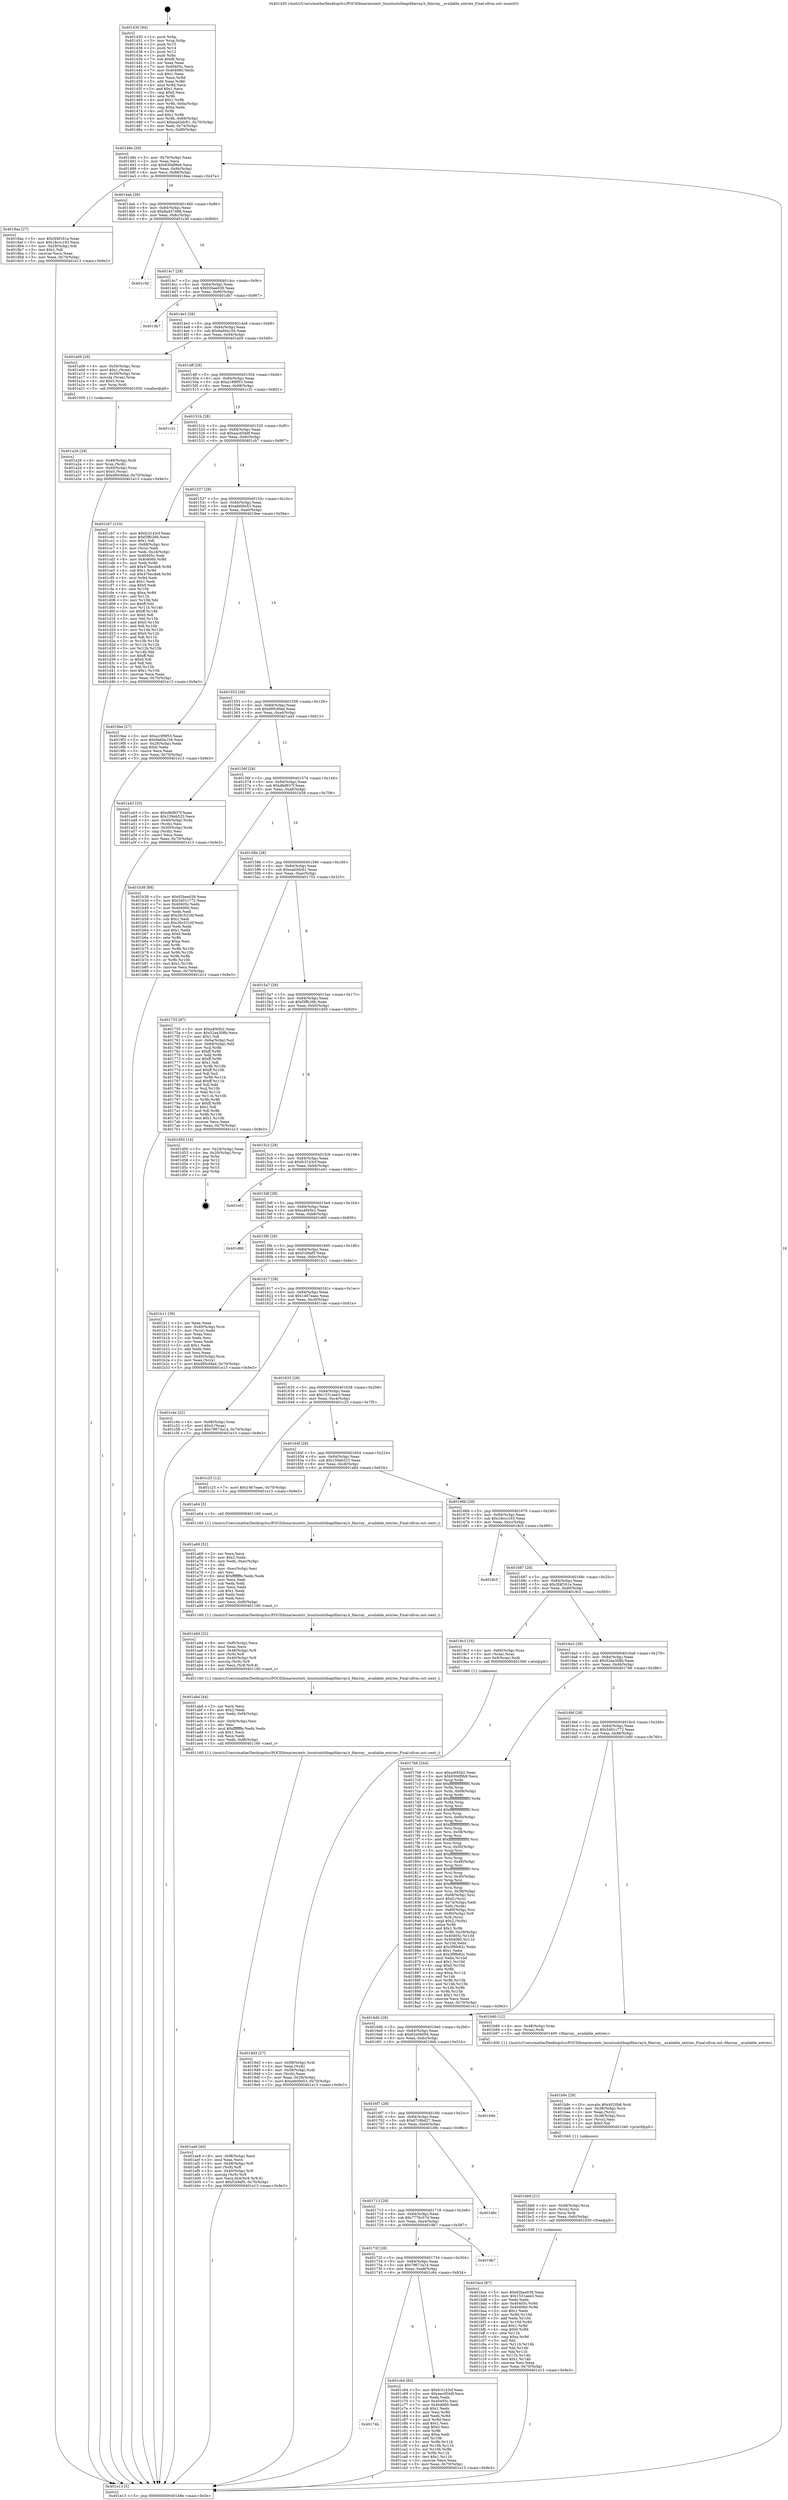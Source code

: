 digraph "0x401430" {
  label = "0x401430 (/mnt/c/Users/mathe/Desktop/tcc/POCII/binaries/extr_linuxtoolslibapifdarray.h_fdarray__available_entries_Final-ollvm.out::main(0))"
  labelloc = "t"
  node[shape=record]

  Entry [label="",width=0.3,height=0.3,shape=circle,fillcolor=black,style=filled]
  "0x40148e" [label="{
     0x40148e [29]\l
     | [instrs]\l
     &nbsp;&nbsp;0x40148e \<+3\>: mov -0x70(%rbp),%eax\l
     &nbsp;&nbsp;0x401491 \<+2\>: mov %eax,%ecx\l
     &nbsp;&nbsp;0x401493 \<+6\>: sub $0x830df9b9,%ecx\l
     &nbsp;&nbsp;0x401499 \<+6\>: mov %eax,-0x84(%rbp)\l
     &nbsp;&nbsp;0x40149f \<+6\>: mov %ecx,-0x88(%rbp)\l
     &nbsp;&nbsp;0x4014a5 \<+6\>: je 00000000004018aa \<main+0x47a\>\l
  }"]
  "0x4018aa" [label="{
     0x4018aa [27]\l
     | [instrs]\l
     &nbsp;&nbsp;0x4018aa \<+5\>: mov $0x3f4f161a,%eax\l
     &nbsp;&nbsp;0x4018af \<+5\>: mov $0x18ccc193,%ecx\l
     &nbsp;&nbsp;0x4018b4 \<+3\>: mov -0x29(%rbp),%dl\l
     &nbsp;&nbsp;0x4018b7 \<+3\>: test $0x1,%dl\l
     &nbsp;&nbsp;0x4018ba \<+3\>: cmovne %ecx,%eax\l
     &nbsp;&nbsp;0x4018bd \<+3\>: mov %eax,-0x70(%rbp)\l
     &nbsp;&nbsp;0x4018c0 \<+5\>: jmp 0000000000401e13 \<main+0x9e3\>\l
  }"]
  "0x4014ab" [label="{
     0x4014ab [28]\l
     | [instrs]\l
     &nbsp;&nbsp;0x4014ab \<+5\>: jmp 00000000004014b0 \<main+0x80\>\l
     &nbsp;&nbsp;0x4014b0 \<+6\>: mov -0x84(%rbp),%eax\l
     &nbsp;&nbsp;0x4014b6 \<+5\>: sub $0x8a457488,%eax\l
     &nbsp;&nbsp;0x4014bb \<+6\>: mov %eax,-0x8c(%rbp)\l
     &nbsp;&nbsp;0x4014c1 \<+6\>: je 0000000000401c3d \<main+0x80d\>\l
  }"]
  Exit [label="",width=0.3,height=0.3,shape=circle,fillcolor=black,style=filled,peripheries=2]
  "0x401c3d" [label="{
     0x401c3d\l
  }", style=dashed]
  "0x4014c7" [label="{
     0x4014c7 [28]\l
     | [instrs]\l
     &nbsp;&nbsp;0x4014c7 \<+5\>: jmp 00000000004014cc \<main+0x9c\>\l
     &nbsp;&nbsp;0x4014cc \<+6\>: mov -0x84(%rbp),%eax\l
     &nbsp;&nbsp;0x4014d2 \<+5\>: sub $0x92bee039,%eax\l
     &nbsp;&nbsp;0x4014d7 \<+6\>: mov %eax,-0x90(%rbp)\l
     &nbsp;&nbsp;0x4014dd \<+6\>: je 0000000000401db7 \<main+0x987\>\l
  }"]
  "0x40174b" [label="{
     0x40174b\l
  }", style=dashed]
  "0x401db7" [label="{
     0x401db7\l
  }", style=dashed]
  "0x4014e3" [label="{
     0x4014e3 [28]\l
     | [instrs]\l
     &nbsp;&nbsp;0x4014e3 \<+5\>: jmp 00000000004014e8 \<main+0xb8\>\l
     &nbsp;&nbsp;0x4014e8 \<+6\>: mov -0x84(%rbp),%eax\l
     &nbsp;&nbsp;0x4014ee \<+5\>: sub $0x9a60a104,%eax\l
     &nbsp;&nbsp;0x4014f3 \<+6\>: mov %eax,-0x94(%rbp)\l
     &nbsp;&nbsp;0x4014f9 \<+6\>: je 0000000000401a09 \<main+0x5d9\>\l
  }"]
  "0x401c64" [label="{
     0x401c64 [83]\l
     | [instrs]\l
     &nbsp;&nbsp;0x401c64 \<+5\>: mov $0xfc3143cf,%eax\l
     &nbsp;&nbsp;0x401c69 \<+5\>: mov $0xaacd54df,%ecx\l
     &nbsp;&nbsp;0x401c6e \<+2\>: xor %edx,%edx\l
     &nbsp;&nbsp;0x401c70 \<+7\>: mov 0x40405c,%esi\l
     &nbsp;&nbsp;0x401c77 \<+7\>: mov 0x404060,%edi\l
     &nbsp;&nbsp;0x401c7e \<+3\>: sub $0x1,%edx\l
     &nbsp;&nbsp;0x401c81 \<+3\>: mov %esi,%r8d\l
     &nbsp;&nbsp;0x401c84 \<+3\>: add %edx,%r8d\l
     &nbsp;&nbsp;0x401c87 \<+4\>: imul %r8d,%esi\l
     &nbsp;&nbsp;0x401c8b \<+3\>: and $0x1,%esi\l
     &nbsp;&nbsp;0x401c8e \<+3\>: cmp $0x0,%esi\l
     &nbsp;&nbsp;0x401c91 \<+4\>: sete %r9b\l
     &nbsp;&nbsp;0x401c95 \<+3\>: cmp $0xa,%edi\l
     &nbsp;&nbsp;0x401c98 \<+4\>: setl %r10b\l
     &nbsp;&nbsp;0x401c9c \<+3\>: mov %r9b,%r11b\l
     &nbsp;&nbsp;0x401c9f \<+3\>: and %r10b,%r11b\l
     &nbsp;&nbsp;0x401ca2 \<+3\>: xor %r10b,%r9b\l
     &nbsp;&nbsp;0x401ca5 \<+3\>: or %r9b,%r11b\l
     &nbsp;&nbsp;0x401ca8 \<+4\>: test $0x1,%r11b\l
     &nbsp;&nbsp;0x401cac \<+3\>: cmovne %ecx,%eax\l
     &nbsp;&nbsp;0x401caf \<+3\>: mov %eax,-0x70(%rbp)\l
     &nbsp;&nbsp;0x401cb2 \<+5\>: jmp 0000000000401e13 \<main+0x9e3\>\l
  }"]
  "0x401a09" [label="{
     0x401a09 [29]\l
     | [instrs]\l
     &nbsp;&nbsp;0x401a09 \<+4\>: mov -0x50(%rbp),%rax\l
     &nbsp;&nbsp;0x401a0d \<+6\>: movl $0x1,(%rax)\l
     &nbsp;&nbsp;0x401a13 \<+4\>: mov -0x50(%rbp),%rax\l
     &nbsp;&nbsp;0x401a17 \<+3\>: movslq (%rax),%rax\l
     &nbsp;&nbsp;0x401a1a \<+4\>: shl $0x3,%rax\l
     &nbsp;&nbsp;0x401a1e \<+3\>: mov %rax,%rdi\l
     &nbsp;&nbsp;0x401a21 \<+5\>: call 0000000000401050 \<malloc@plt\>\l
     | [calls]\l
     &nbsp;&nbsp;0x401050 \{1\} (unknown)\l
  }"]
  "0x4014ff" [label="{
     0x4014ff [28]\l
     | [instrs]\l
     &nbsp;&nbsp;0x4014ff \<+5\>: jmp 0000000000401504 \<main+0xd4\>\l
     &nbsp;&nbsp;0x401504 \<+6\>: mov -0x84(%rbp),%eax\l
     &nbsp;&nbsp;0x40150a \<+5\>: sub $0xa19f9f53,%eax\l
     &nbsp;&nbsp;0x40150f \<+6\>: mov %eax,-0x98(%rbp)\l
     &nbsp;&nbsp;0x401515 \<+6\>: je 0000000000401c31 \<main+0x801\>\l
  }"]
  "0x40172f" [label="{
     0x40172f [28]\l
     | [instrs]\l
     &nbsp;&nbsp;0x40172f \<+5\>: jmp 0000000000401734 \<main+0x304\>\l
     &nbsp;&nbsp;0x401734 \<+6\>: mov -0x84(%rbp),%eax\l
     &nbsp;&nbsp;0x40173a \<+5\>: sub $0x79673a14,%eax\l
     &nbsp;&nbsp;0x40173f \<+6\>: mov %eax,-0xe8(%rbp)\l
     &nbsp;&nbsp;0x401745 \<+6\>: je 0000000000401c64 \<main+0x834\>\l
  }"]
  "0x401c31" [label="{
     0x401c31\l
  }", style=dashed]
  "0x40151b" [label="{
     0x40151b [28]\l
     | [instrs]\l
     &nbsp;&nbsp;0x40151b \<+5\>: jmp 0000000000401520 \<main+0xf0\>\l
     &nbsp;&nbsp;0x401520 \<+6\>: mov -0x84(%rbp),%eax\l
     &nbsp;&nbsp;0x401526 \<+5\>: sub $0xaacd54df,%eax\l
     &nbsp;&nbsp;0x40152b \<+6\>: mov %eax,-0x9c(%rbp)\l
     &nbsp;&nbsp;0x401531 \<+6\>: je 0000000000401cb7 \<main+0x887\>\l
  }"]
  "0x4019b7" [label="{
     0x4019b7\l
  }", style=dashed]
  "0x401cb7" [label="{
     0x401cb7 [153]\l
     | [instrs]\l
     &nbsp;&nbsp;0x401cb7 \<+5\>: mov $0xfc3143cf,%eax\l
     &nbsp;&nbsp;0x401cbc \<+5\>: mov $0xf3ffc26b,%ecx\l
     &nbsp;&nbsp;0x401cc1 \<+2\>: mov $0x1,%dl\l
     &nbsp;&nbsp;0x401cc3 \<+4\>: mov -0x68(%rbp),%rsi\l
     &nbsp;&nbsp;0x401cc7 \<+2\>: mov (%rsi),%edi\l
     &nbsp;&nbsp;0x401cc9 \<+3\>: mov %edi,-0x24(%rbp)\l
     &nbsp;&nbsp;0x401ccc \<+7\>: mov 0x40405c,%edi\l
     &nbsp;&nbsp;0x401cd3 \<+8\>: mov 0x404060,%r8d\l
     &nbsp;&nbsp;0x401cdb \<+3\>: mov %edi,%r9d\l
     &nbsp;&nbsp;0x401cde \<+7\>: add $0x47becde8,%r9d\l
     &nbsp;&nbsp;0x401ce5 \<+4\>: sub $0x1,%r9d\l
     &nbsp;&nbsp;0x401ce9 \<+7\>: sub $0x47becde8,%r9d\l
     &nbsp;&nbsp;0x401cf0 \<+4\>: imul %r9d,%edi\l
     &nbsp;&nbsp;0x401cf4 \<+3\>: and $0x1,%edi\l
     &nbsp;&nbsp;0x401cf7 \<+3\>: cmp $0x0,%edi\l
     &nbsp;&nbsp;0x401cfa \<+4\>: sete %r10b\l
     &nbsp;&nbsp;0x401cfe \<+4\>: cmp $0xa,%r8d\l
     &nbsp;&nbsp;0x401d02 \<+4\>: setl %r11b\l
     &nbsp;&nbsp;0x401d06 \<+3\>: mov %r10b,%bl\l
     &nbsp;&nbsp;0x401d09 \<+3\>: xor $0xff,%bl\l
     &nbsp;&nbsp;0x401d0c \<+3\>: mov %r11b,%r14b\l
     &nbsp;&nbsp;0x401d0f \<+4\>: xor $0xff,%r14b\l
     &nbsp;&nbsp;0x401d13 \<+3\>: xor $0x0,%dl\l
     &nbsp;&nbsp;0x401d16 \<+3\>: mov %bl,%r15b\l
     &nbsp;&nbsp;0x401d19 \<+4\>: and $0x0,%r15b\l
     &nbsp;&nbsp;0x401d1d \<+3\>: and %dl,%r10b\l
     &nbsp;&nbsp;0x401d20 \<+3\>: mov %r14b,%r12b\l
     &nbsp;&nbsp;0x401d23 \<+4\>: and $0x0,%r12b\l
     &nbsp;&nbsp;0x401d27 \<+3\>: and %dl,%r11b\l
     &nbsp;&nbsp;0x401d2a \<+3\>: or %r10b,%r15b\l
     &nbsp;&nbsp;0x401d2d \<+3\>: or %r11b,%r12b\l
     &nbsp;&nbsp;0x401d30 \<+3\>: xor %r12b,%r15b\l
     &nbsp;&nbsp;0x401d33 \<+3\>: or %r14b,%bl\l
     &nbsp;&nbsp;0x401d36 \<+3\>: xor $0xff,%bl\l
     &nbsp;&nbsp;0x401d39 \<+3\>: or $0x0,%dl\l
     &nbsp;&nbsp;0x401d3c \<+2\>: and %dl,%bl\l
     &nbsp;&nbsp;0x401d3e \<+3\>: or %bl,%r15b\l
     &nbsp;&nbsp;0x401d41 \<+4\>: test $0x1,%r15b\l
     &nbsp;&nbsp;0x401d45 \<+3\>: cmovne %ecx,%eax\l
     &nbsp;&nbsp;0x401d48 \<+3\>: mov %eax,-0x70(%rbp)\l
     &nbsp;&nbsp;0x401d4b \<+5\>: jmp 0000000000401e13 \<main+0x9e3\>\l
  }"]
  "0x401537" [label="{
     0x401537 [28]\l
     | [instrs]\l
     &nbsp;&nbsp;0x401537 \<+5\>: jmp 000000000040153c \<main+0x10c\>\l
     &nbsp;&nbsp;0x40153c \<+6\>: mov -0x84(%rbp),%eax\l
     &nbsp;&nbsp;0x401542 \<+5\>: sub $0xafe00e53,%eax\l
     &nbsp;&nbsp;0x401547 \<+6\>: mov %eax,-0xa0(%rbp)\l
     &nbsp;&nbsp;0x40154d \<+6\>: je 00000000004019ee \<main+0x5be\>\l
  }"]
  "0x401713" [label="{
     0x401713 [28]\l
     | [instrs]\l
     &nbsp;&nbsp;0x401713 \<+5\>: jmp 0000000000401718 \<main+0x2e8\>\l
     &nbsp;&nbsp;0x401718 \<+6\>: mov -0x84(%rbp),%eax\l
     &nbsp;&nbsp;0x40171e \<+5\>: sub $0x7776c57d,%eax\l
     &nbsp;&nbsp;0x401723 \<+6\>: mov %eax,-0xe4(%rbp)\l
     &nbsp;&nbsp;0x401729 \<+6\>: je 00000000004019b7 \<main+0x587\>\l
  }"]
  "0x4019ee" [label="{
     0x4019ee [27]\l
     | [instrs]\l
     &nbsp;&nbsp;0x4019ee \<+5\>: mov $0xa19f9f53,%eax\l
     &nbsp;&nbsp;0x4019f3 \<+5\>: mov $0x9a60a104,%ecx\l
     &nbsp;&nbsp;0x4019f8 \<+3\>: mov -0x28(%rbp),%edx\l
     &nbsp;&nbsp;0x4019fb \<+3\>: cmp $0x0,%edx\l
     &nbsp;&nbsp;0x4019fe \<+3\>: cmove %ecx,%eax\l
     &nbsp;&nbsp;0x401a01 \<+3\>: mov %eax,-0x70(%rbp)\l
     &nbsp;&nbsp;0x401a04 \<+5\>: jmp 0000000000401e13 \<main+0x9e3\>\l
  }"]
  "0x401553" [label="{
     0x401553 [28]\l
     | [instrs]\l
     &nbsp;&nbsp;0x401553 \<+5\>: jmp 0000000000401558 \<main+0x128\>\l
     &nbsp;&nbsp;0x401558 \<+6\>: mov -0x84(%rbp),%eax\l
     &nbsp;&nbsp;0x40155e \<+5\>: sub $0xd95c6fad,%eax\l
     &nbsp;&nbsp;0x401563 \<+6\>: mov %eax,-0xa4(%rbp)\l
     &nbsp;&nbsp;0x401569 \<+6\>: je 0000000000401a43 \<main+0x613\>\l
  }"]
  "0x401d9c" [label="{
     0x401d9c\l
  }", style=dashed]
  "0x401a43" [label="{
     0x401a43 [33]\l
     | [instrs]\l
     &nbsp;&nbsp;0x401a43 \<+5\>: mov $0xdfef937f,%eax\l
     &nbsp;&nbsp;0x401a48 \<+5\>: mov $0x159eb523,%ecx\l
     &nbsp;&nbsp;0x401a4d \<+4\>: mov -0x40(%rbp),%rdx\l
     &nbsp;&nbsp;0x401a51 \<+2\>: mov (%rdx),%esi\l
     &nbsp;&nbsp;0x401a53 \<+4\>: mov -0x50(%rbp),%rdx\l
     &nbsp;&nbsp;0x401a57 \<+2\>: cmp (%rdx),%esi\l
     &nbsp;&nbsp;0x401a59 \<+3\>: cmovl %ecx,%eax\l
     &nbsp;&nbsp;0x401a5c \<+3\>: mov %eax,-0x70(%rbp)\l
     &nbsp;&nbsp;0x401a5f \<+5\>: jmp 0000000000401e13 \<main+0x9e3\>\l
  }"]
  "0x40156f" [label="{
     0x40156f [28]\l
     | [instrs]\l
     &nbsp;&nbsp;0x40156f \<+5\>: jmp 0000000000401574 \<main+0x144\>\l
     &nbsp;&nbsp;0x401574 \<+6\>: mov -0x84(%rbp),%eax\l
     &nbsp;&nbsp;0x40157a \<+5\>: sub $0xdfef937f,%eax\l
     &nbsp;&nbsp;0x40157f \<+6\>: mov %eax,-0xa8(%rbp)\l
     &nbsp;&nbsp;0x401585 \<+6\>: je 0000000000401b38 \<main+0x708\>\l
  }"]
  "0x4016f7" [label="{
     0x4016f7 [28]\l
     | [instrs]\l
     &nbsp;&nbsp;0x4016f7 \<+5\>: jmp 00000000004016fc \<main+0x2cc\>\l
     &nbsp;&nbsp;0x4016fc \<+6\>: mov -0x84(%rbp),%eax\l
     &nbsp;&nbsp;0x401702 \<+5\>: sub $0x67c9bd27,%eax\l
     &nbsp;&nbsp;0x401707 \<+6\>: mov %eax,-0xe0(%rbp)\l
     &nbsp;&nbsp;0x40170d \<+6\>: je 0000000000401d9c \<main+0x96c\>\l
  }"]
  "0x401b38" [label="{
     0x401b38 [88]\l
     | [instrs]\l
     &nbsp;&nbsp;0x401b38 \<+5\>: mov $0x92bee039,%eax\l
     &nbsp;&nbsp;0x401b3d \<+5\>: mov $0x5401c772,%ecx\l
     &nbsp;&nbsp;0x401b42 \<+7\>: mov 0x40405c,%edx\l
     &nbsp;&nbsp;0x401b49 \<+7\>: mov 0x404060,%esi\l
     &nbsp;&nbsp;0x401b50 \<+2\>: mov %edx,%edi\l
     &nbsp;&nbsp;0x401b52 \<+6\>: add $0x26c5316f,%edi\l
     &nbsp;&nbsp;0x401b58 \<+3\>: sub $0x1,%edi\l
     &nbsp;&nbsp;0x401b5b \<+6\>: sub $0x26c5316f,%edi\l
     &nbsp;&nbsp;0x401b61 \<+3\>: imul %edi,%edx\l
     &nbsp;&nbsp;0x401b64 \<+3\>: and $0x1,%edx\l
     &nbsp;&nbsp;0x401b67 \<+3\>: cmp $0x0,%edx\l
     &nbsp;&nbsp;0x401b6a \<+4\>: sete %r8b\l
     &nbsp;&nbsp;0x401b6e \<+3\>: cmp $0xa,%esi\l
     &nbsp;&nbsp;0x401b71 \<+4\>: setl %r9b\l
     &nbsp;&nbsp;0x401b75 \<+3\>: mov %r8b,%r10b\l
     &nbsp;&nbsp;0x401b78 \<+3\>: and %r9b,%r10b\l
     &nbsp;&nbsp;0x401b7b \<+3\>: xor %r9b,%r8b\l
     &nbsp;&nbsp;0x401b7e \<+3\>: or %r8b,%r10b\l
     &nbsp;&nbsp;0x401b81 \<+4\>: test $0x1,%r10b\l
     &nbsp;&nbsp;0x401b85 \<+3\>: cmovne %ecx,%eax\l
     &nbsp;&nbsp;0x401b88 \<+3\>: mov %eax,-0x70(%rbp)\l
     &nbsp;&nbsp;0x401b8b \<+5\>: jmp 0000000000401e13 \<main+0x9e3\>\l
  }"]
  "0x40158b" [label="{
     0x40158b [28]\l
     | [instrs]\l
     &nbsp;&nbsp;0x40158b \<+5\>: jmp 0000000000401590 \<main+0x160\>\l
     &nbsp;&nbsp;0x401590 \<+6\>: mov -0x84(%rbp),%eax\l
     &nbsp;&nbsp;0x401596 \<+5\>: sub $0xead3dc61,%eax\l
     &nbsp;&nbsp;0x40159b \<+6\>: mov %eax,-0xac(%rbp)\l
     &nbsp;&nbsp;0x4015a1 \<+6\>: je 0000000000401755 \<main+0x325\>\l
  }"]
  "0x40194b" [label="{
     0x40194b\l
  }", style=dashed]
  "0x401755" [label="{
     0x401755 [97]\l
     | [instrs]\l
     &nbsp;&nbsp;0x401755 \<+5\>: mov $0xa4f45b2,%eax\l
     &nbsp;&nbsp;0x40175a \<+5\>: mov $0x52aa308b,%ecx\l
     &nbsp;&nbsp;0x40175f \<+2\>: mov $0x1,%dl\l
     &nbsp;&nbsp;0x401761 \<+4\>: mov -0x6a(%rbp),%sil\l
     &nbsp;&nbsp;0x401765 \<+4\>: mov -0x69(%rbp),%dil\l
     &nbsp;&nbsp;0x401769 \<+3\>: mov %sil,%r8b\l
     &nbsp;&nbsp;0x40176c \<+4\>: xor $0xff,%r8b\l
     &nbsp;&nbsp;0x401770 \<+3\>: mov %dil,%r9b\l
     &nbsp;&nbsp;0x401773 \<+4\>: xor $0xff,%r9b\l
     &nbsp;&nbsp;0x401777 \<+3\>: xor $0x1,%dl\l
     &nbsp;&nbsp;0x40177a \<+3\>: mov %r8b,%r10b\l
     &nbsp;&nbsp;0x40177d \<+4\>: and $0xff,%r10b\l
     &nbsp;&nbsp;0x401781 \<+3\>: and %dl,%sil\l
     &nbsp;&nbsp;0x401784 \<+3\>: mov %r9b,%r11b\l
     &nbsp;&nbsp;0x401787 \<+4\>: and $0xff,%r11b\l
     &nbsp;&nbsp;0x40178b \<+3\>: and %dl,%dil\l
     &nbsp;&nbsp;0x40178e \<+3\>: or %sil,%r10b\l
     &nbsp;&nbsp;0x401791 \<+3\>: or %dil,%r11b\l
     &nbsp;&nbsp;0x401794 \<+3\>: xor %r11b,%r10b\l
     &nbsp;&nbsp;0x401797 \<+3\>: or %r9b,%r8b\l
     &nbsp;&nbsp;0x40179a \<+4\>: xor $0xff,%r8b\l
     &nbsp;&nbsp;0x40179e \<+3\>: or $0x1,%dl\l
     &nbsp;&nbsp;0x4017a1 \<+3\>: and %dl,%r8b\l
     &nbsp;&nbsp;0x4017a4 \<+3\>: or %r8b,%r10b\l
     &nbsp;&nbsp;0x4017a7 \<+4\>: test $0x1,%r10b\l
     &nbsp;&nbsp;0x4017ab \<+3\>: cmovne %ecx,%eax\l
     &nbsp;&nbsp;0x4017ae \<+3\>: mov %eax,-0x70(%rbp)\l
     &nbsp;&nbsp;0x4017b1 \<+5\>: jmp 0000000000401e13 \<main+0x9e3\>\l
  }"]
  "0x4015a7" [label="{
     0x4015a7 [28]\l
     | [instrs]\l
     &nbsp;&nbsp;0x4015a7 \<+5\>: jmp 00000000004015ac \<main+0x17c\>\l
     &nbsp;&nbsp;0x4015ac \<+6\>: mov -0x84(%rbp),%eax\l
     &nbsp;&nbsp;0x4015b2 \<+5\>: sub $0xf3ffc26b,%eax\l
     &nbsp;&nbsp;0x4015b7 \<+6\>: mov %eax,-0xb0(%rbp)\l
     &nbsp;&nbsp;0x4015bd \<+6\>: je 0000000000401d50 \<main+0x920\>\l
  }"]
  "0x401e13" [label="{
     0x401e13 [5]\l
     | [instrs]\l
     &nbsp;&nbsp;0x401e13 \<+5\>: jmp 000000000040148e \<main+0x5e\>\l
  }"]
  "0x401430" [label="{
     0x401430 [94]\l
     | [instrs]\l
     &nbsp;&nbsp;0x401430 \<+1\>: push %rbp\l
     &nbsp;&nbsp;0x401431 \<+3\>: mov %rsp,%rbp\l
     &nbsp;&nbsp;0x401434 \<+2\>: push %r15\l
     &nbsp;&nbsp;0x401436 \<+2\>: push %r14\l
     &nbsp;&nbsp;0x401438 \<+2\>: push %r12\l
     &nbsp;&nbsp;0x40143a \<+1\>: push %rbx\l
     &nbsp;&nbsp;0x40143b \<+7\>: sub $0xf0,%rsp\l
     &nbsp;&nbsp;0x401442 \<+2\>: xor %eax,%eax\l
     &nbsp;&nbsp;0x401444 \<+7\>: mov 0x40405c,%ecx\l
     &nbsp;&nbsp;0x40144b \<+7\>: mov 0x404060,%edx\l
     &nbsp;&nbsp;0x401452 \<+3\>: sub $0x1,%eax\l
     &nbsp;&nbsp;0x401455 \<+3\>: mov %ecx,%r8d\l
     &nbsp;&nbsp;0x401458 \<+3\>: add %eax,%r8d\l
     &nbsp;&nbsp;0x40145b \<+4\>: imul %r8d,%ecx\l
     &nbsp;&nbsp;0x40145f \<+3\>: and $0x1,%ecx\l
     &nbsp;&nbsp;0x401462 \<+3\>: cmp $0x0,%ecx\l
     &nbsp;&nbsp;0x401465 \<+4\>: sete %r9b\l
     &nbsp;&nbsp;0x401469 \<+4\>: and $0x1,%r9b\l
     &nbsp;&nbsp;0x40146d \<+4\>: mov %r9b,-0x6a(%rbp)\l
     &nbsp;&nbsp;0x401471 \<+3\>: cmp $0xa,%edx\l
     &nbsp;&nbsp;0x401474 \<+4\>: setl %r9b\l
     &nbsp;&nbsp;0x401478 \<+4\>: and $0x1,%r9b\l
     &nbsp;&nbsp;0x40147c \<+4\>: mov %r9b,-0x69(%rbp)\l
     &nbsp;&nbsp;0x401480 \<+7\>: movl $0xead3dc61,-0x70(%rbp)\l
     &nbsp;&nbsp;0x401487 \<+3\>: mov %edi,-0x74(%rbp)\l
     &nbsp;&nbsp;0x40148a \<+4\>: mov %rsi,-0x80(%rbp)\l
  }"]
  "0x401bce" [label="{
     0x401bce [87]\l
     | [instrs]\l
     &nbsp;&nbsp;0x401bce \<+5\>: mov $0x92bee039,%eax\l
     &nbsp;&nbsp;0x401bd3 \<+5\>: mov $0x1531aee3,%esi\l
     &nbsp;&nbsp;0x401bd8 \<+2\>: xor %edx,%edx\l
     &nbsp;&nbsp;0x401bda \<+8\>: mov 0x40405c,%r8d\l
     &nbsp;&nbsp;0x401be2 \<+8\>: mov 0x404060,%r9d\l
     &nbsp;&nbsp;0x401bea \<+3\>: sub $0x1,%edx\l
     &nbsp;&nbsp;0x401bed \<+3\>: mov %r8d,%r10d\l
     &nbsp;&nbsp;0x401bf0 \<+3\>: add %edx,%r10d\l
     &nbsp;&nbsp;0x401bf3 \<+4\>: imul %r10d,%r8d\l
     &nbsp;&nbsp;0x401bf7 \<+4\>: and $0x1,%r8d\l
     &nbsp;&nbsp;0x401bfb \<+4\>: cmp $0x0,%r8d\l
     &nbsp;&nbsp;0x401bff \<+4\>: sete %r11b\l
     &nbsp;&nbsp;0x401c03 \<+4\>: cmp $0xa,%r9d\l
     &nbsp;&nbsp;0x401c07 \<+3\>: setl %bl\l
     &nbsp;&nbsp;0x401c0a \<+3\>: mov %r11b,%r14b\l
     &nbsp;&nbsp;0x401c0d \<+3\>: and %bl,%r14b\l
     &nbsp;&nbsp;0x401c10 \<+3\>: xor %bl,%r11b\l
     &nbsp;&nbsp;0x401c13 \<+3\>: or %r11b,%r14b\l
     &nbsp;&nbsp;0x401c16 \<+4\>: test $0x1,%r14b\l
     &nbsp;&nbsp;0x401c1a \<+3\>: cmovne %esi,%eax\l
     &nbsp;&nbsp;0x401c1d \<+3\>: mov %eax,-0x70(%rbp)\l
     &nbsp;&nbsp;0x401c20 \<+5\>: jmp 0000000000401e13 \<main+0x9e3\>\l
  }"]
  "0x401d50" [label="{
     0x401d50 [16]\l
     | [instrs]\l
     &nbsp;&nbsp;0x401d50 \<+3\>: mov -0x24(%rbp),%eax\l
     &nbsp;&nbsp;0x401d53 \<+4\>: lea -0x20(%rbp),%rsp\l
     &nbsp;&nbsp;0x401d57 \<+1\>: pop %rbx\l
     &nbsp;&nbsp;0x401d58 \<+2\>: pop %r12\l
     &nbsp;&nbsp;0x401d5a \<+2\>: pop %r14\l
     &nbsp;&nbsp;0x401d5c \<+2\>: pop %r15\l
     &nbsp;&nbsp;0x401d5e \<+1\>: pop %rbp\l
     &nbsp;&nbsp;0x401d5f \<+1\>: ret\l
  }"]
  "0x4015c3" [label="{
     0x4015c3 [28]\l
     | [instrs]\l
     &nbsp;&nbsp;0x4015c3 \<+5\>: jmp 00000000004015c8 \<main+0x198\>\l
     &nbsp;&nbsp;0x4015c8 \<+6\>: mov -0x84(%rbp),%eax\l
     &nbsp;&nbsp;0x4015ce \<+5\>: sub $0xfc3143cf,%eax\l
     &nbsp;&nbsp;0x4015d3 \<+6\>: mov %eax,-0xb4(%rbp)\l
     &nbsp;&nbsp;0x4015d9 \<+6\>: je 0000000000401e01 \<main+0x9d1\>\l
  }"]
  "0x401bb9" [label="{
     0x401bb9 [21]\l
     | [instrs]\l
     &nbsp;&nbsp;0x401bb9 \<+4\>: mov -0x48(%rbp),%rcx\l
     &nbsp;&nbsp;0x401bbd \<+3\>: mov (%rcx),%rcx\l
     &nbsp;&nbsp;0x401bc0 \<+3\>: mov %rcx,%rdi\l
     &nbsp;&nbsp;0x401bc3 \<+6\>: mov %eax,-0xfc(%rbp)\l
     &nbsp;&nbsp;0x401bc9 \<+5\>: call 0000000000401030 \<free@plt\>\l
     | [calls]\l
     &nbsp;&nbsp;0x401030 \{1\} (unknown)\l
  }"]
  "0x401e01" [label="{
     0x401e01\l
  }", style=dashed]
  "0x4015df" [label="{
     0x4015df [28]\l
     | [instrs]\l
     &nbsp;&nbsp;0x4015df \<+5\>: jmp 00000000004015e4 \<main+0x1b4\>\l
     &nbsp;&nbsp;0x4015e4 \<+6\>: mov -0x84(%rbp),%eax\l
     &nbsp;&nbsp;0x4015ea \<+5\>: sub $0xa4f45b2,%eax\l
     &nbsp;&nbsp;0x4015ef \<+6\>: mov %eax,-0xb8(%rbp)\l
     &nbsp;&nbsp;0x4015f5 \<+6\>: je 0000000000401d60 \<main+0x930\>\l
  }"]
  "0x401b9c" [label="{
     0x401b9c [29]\l
     | [instrs]\l
     &nbsp;&nbsp;0x401b9c \<+10\>: movabs $0x4020b6,%rdi\l
     &nbsp;&nbsp;0x401ba6 \<+4\>: mov -0x38(%rbp),%rcx\l
     &nbsp;&nbsp;0x401baa \<+2\>: mov %eax,(%rcx)\l
     &nbsp;&nbsp;0x401bac \<+4\>: mov -0x38(%rbp),%rcx\l
     &nbsp;&nbsp;0x401bb0 \<+2\>: mov (%rcx),%esi\l
     &nbsp;&nbsp;0x401bb2 \<+2\>: mov $0x0,%al\l
     &nbsp;&nbsp;0x401bb4 \<+5\>: call 0000000000401040 \<printf@plt\>\l
     | [calls]\l
     &nbsp;&nbsp;0x401040 \{1\} (unknown)\l
  }"]
  "0x401d60" [label="{
     0x401d60\l
  }", style=dashed]
  "0x4015fb" [label="{
     0x4015fb [28]\l
     | [instrs]\l
     &nbsp;&nbsp;0x4015fb \<+5\>: jmp 0000000000401600 \<main+0x1d0\>\l
     &nbsp;&nbsp;0x401600 \<+6\>: mov -0x84(%rbp),%eax\l
     &nbsp;&nbsp;0x401606 \<+5\>: sub $0xf1b9af5,%eax\l
     &nbsp;&nbsp;0x40160b \<+6\>: mov %eax,-0xbc(%rbp)\l
     &nbsp;&nbsp;0x401611 \<+6\>: je 0000000000401b11 \<main+0x6e1\>\l
  }"]
  "0x4016db" [label="{
     0x4016db [28]\l
     | [instrs]\l
     &nbsp;&nbsp;0x4016db \<+5\>: jmp 00000000004016e0 \<main+0x2b0\>\l
     &nbsp;&nbsp;0x4016e0 \<+6\>: mov -0x84(%rbp),%eax\l
     &nbsp;&nbsp;0x4016e6 \<+5\>: sub $0x62e06094,%eax\l
     &nbsp;&nbsp;0x4016eb \<+6\>: mov %eax,-0xdc(%rbp)\l
     &nbsp;&nbsp;0x4016f1 \<+6\>: je 000000000040194b \<main+0x51b\>\l
  }"]
  "0x401b11" [label="{
     0x401b11 [39]\l
     | [instrs]\l
     &nbsp;&nbsp;0x401b11 \<+2\>: xor %eax,%eax\l
     &nbsp;&nbsp;0x401b13 \<+4\>: mov -0x40(%rbp),%rcx\l
     &nbsp;&nbsp;0x401b17 \<+2\>: mov (%rcx),%edx\l
     &nbsp;&nbsp;0x401b19 \<+2\>: mov %eax,%esi\l
     &nbsp;&nbsp;0x401b1b \<+2\>: sub %edx,%esi\l
     &nbsp;&nbsp;0x401b1d \<+2\>: mov %eax,%edx\l
     &nbsp;&nbsp;0x401b1f \<+3\>: sub $0x1,%edx\l
     &nbsp;&nbsp;0x401b22 \<+2\>: add %edx,%esi\l
     &nbsp;&nbsp;0x401b24 \<+2\>: sub %esi,%eax\l
     &nbsp;&nbsp;0x401b26 \<+4\>: mov -0x40(%rbp),%rcx\l
     &nbsp;&nbsp;0x401b2a \<+2\>: mov %eax,(%rcx)\l
     &nbsp;&nbsp;0x401b2c \<+7\>: movl $0xd95c6fad,-0x70(%rbp)\l
     &nbsp;&nbsp;0x401b33 \<+5\>: jmp 0000000000401e13 \<main+0x9e3\>\l
  }"]
  "0x401617" [label="{
     0x401617 [28]\l
     | [instrs]\l
     &nbsp;&nbsp;0x401617 \<+5\>: jmp 000000000040161c \<main+0x1ec\>\l
     &nbsp;&nbsp;0x40161c \<+6\>: mov -0x84(%rbp),%eax\l
     &nbsp;&nbsp;0x401622 \<+5\>: sub $0x1467eaec,%eax\l
     &nbsp;&nbsp;0x401627 \<+6\>: mov %eax,-0xc0(%rbp)\l
     &nbsp;&nbsp;0x40162d \<+6\>: je 0000000000401c4e \<main+0x81e\>\l
  }"]
  "0x401b90" [label="{
     0x401b90 [12]\l
     | [instrs]\l
     &nbsp;&nbsp;0x401b90 \<+4\>: mov -0x48(%rbp),%rax\l
     &nbsp;&nbsp;0x401b94 \<+3\>: mov (%rax),%rdi\l
     &nbsp;&nbsp;0x401b97 \<+5\>: call 0000000000401400 \<fdarray__available_entries\>\l
     | [calls]\l
     &nbsp;&nbsp;0x401400 \{1\} (/mnt/c/Users/mathe/Desktop/tcc/POCII/binaries/extr_linuxtoolslibapifdarray.h_fdarray__available_entries_Final-ollvm.out::fdarray__available_entries)\l
  }"]
  "0x401c4e" [label="{
     0x401c4e [22]\l
     | [instrs]\l
     &nbsp;&nbsp;0x401c4e \<+4\>: mov -0x68(%rbp),%rax\l
     &nbsp;&nbsp;0x401c52 \<+6\>: movl $0x0,(%rax)\l
     &nbsp;&nbsp;0x401c58 \<+7\>: movl $0x79673a14,-0x70(%rbp)\l
     &nbsp;&nbsp;0x401c5f \<+5\>: jmp 0000000000401e13 \<main+0x9e3\>\l
  }"]
  "0x401633" [label="{
     0x401633 [28]\l
     | [instrs]\l
     &nbsp;&nbsp;0x401633 \<+5\>: jmp 0000000000401638 \<main+0x208\>\l
     &nbsp;&nbsp;0x401638 \<+6\>: mov -0x84(%rbp),%eax\l
     &nbsp;&nbsp;0x40163e \<+5\>: sub $0x1531aee3,%eax\l
     &nbsp;&nbsp;0x401643 \<+6\>: mov %eax,-0xc4(%rbp)\l
     &nbsp;&nbsp;0x401649 \<+6\>: je 0000000000401c25 \<main+0x7f5\>\l
  }"]
  "0x401ae9" [label="{
     0x401ae9 [40]\l
     | [instrs]\l
     &nbsp;&nbsp;0x401ae9 \<+6\>: mov -0xf8(%rbp),%ecx\l
     &nbsp;&nbsp;0x401aef \<+3\>: imul %eax,%ecx\l
     &nbsp;&nbsp;0x401af2 \<+4\>: mov -0x48(%rbp),%r8\l
     &nbsp;&nbsp;0x401af6 \<+3\>: mov (%r8),%r8\l
     &nbsp;&nbsp;0x401af9 \<+4\>: mov -0x40(%rbp),%r9\l
     &nbsp;&nbsp;0x401afd \<+3\>: movslq (%r9),%r9\l
     &nbsp;&nbsp;0x401b00 \<+5\>: mov %ecx,0x4(%r8,%r9,8)\l
     &nbsp;&nbsp;0x401b05 \<+7\>: movl $0xf1b9af5,-0x70(%rbp)\l
     &nbsp;&nbsp;0x401b0c \<+5\>: jmp 0000000000401e13 \<main+0x9e3\>\l
  }"]
  "0x401c25" [label="{
     0x401c25 [12]\l
     | [instrs]\l
     &nbsp;&nbsp;0x401c25 \<+7\>: movl $0x1467eaec,-0x70(%rbp)\l
     &nbsp;&nbsp;0x401c2c \<+5\>: jmp 0000000000401e13 \<main+0x9e3\>\l
  }"]
  "0x40164f" [label="{
     0x40164f [28]\l
     | [instrs]\l
     &nbsp;&nbsp;0x40164f \<+5\>: jmp 0000000000401654 \<main+0x224\>\l
     &nbsp;&nbsp;0x401654 \<+6\>: mov -0x84(%rbp),%eax\l
     &nbsp;&nbsp;0x40165a \<+5\>: sub $0x159eb523,%eax\l
     &nbsp;&nbsp;0x40165f \<+6\>: mov %eax,-0xc8(%rbp)\l
     &nbsp;&nbsp;0x401665 \<+6\>: je 0000000000401a64 \<main+0x634\>\l
  }"]
  "0x401abd" [label="{
     0x401abd [44]\l
     | [instrs]\l
     &nbsp;&nbsp;0x401abd \<+2\>: xor %ecx,%ecx\l
     &nbsp;&nbsp;0x401abf \<+5\>: mov $0x2,%edx\l
     &nbsp;&nbsp;0x401ac4 \<+6\>: mov %edx,-0xf4(%rbp)\l
     &nbsp;&nbsp;0x401aca \<+1\>: cltd\l
     &nbsp;&nbsp;0x401acb \<+6\>: mov -0xf4(%rbp),%esi\l
     &nbsp;&nbsp;0x401ad1 \<+2\>: idiv %esi\l
     &nbsp;&nbsp;0x401ad3 \<+6\>: imul $0xfffffffe,%edx,%edx\l
     &nbsp;&nbsp;0x401ad9 \<+3\>: sub $0x1,%ecx\l
     &nbsp;&nbsp;0x401adc \<+2\>: sub %ecx,%edx\l
     &nbsp;&nbsp;0x401ade \<+6\>: mov %edx,-0xf8(%rbp)\l
     &nbsp;&nbsp;0x401ae4 \<+5\>: call 0000000000401160 \<next_i\>\l
     | [calls]\l
     &nbsp;&nbsp;0x401160 \{1\} (/mnt/c/Users/mathe/Desktop/tcc/POCII/binaries/extr_linuxtoolslibapifdarray.h_fdarray__available_entries_Final-ollvm.out::next_i)\l
  }"]
  "0x401a64" [label="{
     0x401a64 [5]\l
     | [instrs]\l
     &nbsp;&nbsp;0x401a64 \<+5\>: call 0000000000401160 \<next_i\>\l
     | [calls]\l
     &nbsp;&nbsp;0x401160 \{1\} (/mnt/c/Users/mathe/Desktop/tcc/POCII/binaries/extr_linuxtoolslibapifdarray.h_fdarray__available_entries_Final-ollvm.out::next_i)\l
  }"]
  "0x40166b" [label="{
     0x40166b [28]\l
     | [instrs]\l
     &nbsp;&nbsp;0x40166b \<+5\>: jmp 0000000000401670 \<main+0x240\>\l
     &nbsp;&nbsp;0x401670 \<+6\>: mov -0x84(%rbp),%eax\l
     &nbsp;&nbsp;0x401676 \<+5\>: sub $0x18ccc193,%eax\l
     &nbsp;&nbsp;0x40167b \<+6\>: mov %eax,-0xcc(%rbp)\l
     &nbsp;&nbsp;0x401681 \<+6\>: je 00000000004018c5 \<main+0x495\>\l
  }"]
  "0x401a9d" [label="{
     0x401a9d [32]\l
     | [instrs]\l
     &nbsp;&nbsp;0x401a9d \<+6\>: mov -0xf0(%rbp),%ecx\l
     &nbsp;&nbsp;0x401aa3 \<+3\>: imul %eax,%ecx\l
     &nbsp;&nbsp;0x401aa6 \<+4\>: mov -0x48(%rbp),%r8\l
     &nbsp;&nbsp;0x401aaa \<+3\>: mov (%r8),%r8\l
     &nbsp;&nbsp;0x401aad \<+4\>: mov -0x40(%rbp),%r9\l
     &nbsp;&nbsp;0x401ab1 \<+3\>: movslq (%r9),%r9\l
     &nbsp;&nbsp;0x401ab4 \<+4\>: mov %ecx,(%r8,%r9,8)\l
     &nbsp;&nbsp;0x401ab8 \<+5\>: call 0000000000401160 \<next_i\>\l
     | [calls]\l
     &nbsp;&nbsp;0x401160 \{1\} (/mnt/c/Users/mathe/Desktop/tcc/POCII/binaries/extr_linuxtoolslibapifdarray.h_fdarray__available_entries_Final-ollvm.out::next_i)\l
  }"]
  "0x4018c5" [label="{
     0x4018c5\l
  }", style=dashed]
  "0x401687" [label="{
     0x401687 [28]\l
     | [instrs]\l
     &nbsp;&nbsp;0x401687 \<+5\>: jmp 000000000040168c \<main+0x25c\>\l
     &nbsp;&nbsp;0x40168c \<+6\>: mov -0x84(%rbp),%eax\l
     &nbsp;&nbsp;0x401692 \<+5\>: sub $0x3f4f161a,%eax\l
     &nbsp;&nbsp;0x401697 \<+6\>: mov %eax,-0xd0(%rbp)\l
     &nbsp;&nbsp;0x40169d \<+6\>: je 00000000004019c3 \<main+0x593\>\l
  }"]
  "0x401a69" [label="{
     0x401a69 [52]\l
     | [instrs]\l
     &nbsp;&nbsp;0x401a69 \<+2\>: xor %ecx,%ecx\l
     &nbsp;&nbsp;0x401a6b \<+5\>: mov $0x2,%edx\l
     &nbsp;&nbsp;0x401a70 \<+6\>: mov %edx,-0xec(%rbp)\l
     &nbsp;&nbsp;0x401a76 \<+1\>: cltd\l
     &nbsp;&nbsp;0x401a77 \<+6\>: mov -0xec(%rbp),%esi\l
     &nbsp;&nbsp;0x401a7d \<+2\>: idiv %esi\l
     &nbsp;&nbsp;0x401a7f \<+6\>: imul $0xfffffffe,%edx,%edx\l
     &nbsp;&nbsp;0x401a85 \<+2\>: mov %ecx,%edi\l
     &nbsp;&nbsp;0x401a87 \<+2\>: sub %edx,%edi\l
     &nbsp;&nbsp;0x401a89 \<+2\>: mov %ecx,%edx\l
     &nbsp;&nbsp;0x401a8b \<+3\>: sub $0x1,%edx\l
     &nbsp;&nbsp;0x401a8e \<+2\>: add %edx,%edi\l
     &nbsp;&nbsp;0x401a90 \<+2\>: sub %edi,%ecx\l
     &nbsp;&nbsp;0x401a92 \<+6\>: mov %ecx,-0xf0(%rbp)\l
     &nbsp;&nbsp;0x401a98 \<+5\>: call 0000000000401160 \<next_i\>\l
     | [calls]\l
     &nbsp;&nbsp;0x401160 \{1\} (/mnt/c/Users/mathe/Desktop/tcc/POCII/binaries/extr_linuxtoolslibapifdarray.h_fdarray__available_entries_Final-ollvm.out::next_i)\l
  }"]
  "0x4019c3" [label="{
     0x4019c3 [16]\l
     | [instrs]\l
     &nbsp;&nbsp;0x4019c3 \<+4\>: mov -0x60(%rbp),%rax\l
     &nbsp;&nbsp;0x4019c7 \<+3\>: mov (%rax),%rax\l
     &nbsp;&nbsp;0x4019ca \<+4\>: mov 0x8(%rax),%rdi\l
     &nbsp;&nbsp;0x4019ce \<+5\>: call 0000000000401060 \<atoi@plt\>\l
     | [calls]\l
     &nbsp;&nbsp;0x401060 \{1\} (unknown)\l
  }"]
  "0x4016a3" [label="{
     0x4016a3 [28]\l
     | [instrs]\l
     &nbsp;&nbsp;0x4016a3 \<+5\>: jmp 00000000004016a8 \<main+0x278\>\l
     &nbsp;&nbsp;0x4016a8 \<+6\>: mov -0x84(%rbp),%eax\l
     &nbsp;&nbsp;0x4016ae \<+5\>: sub $0x52aa308b,%eax\l
     &nbsp;&nbsp;0x4016b3 \<+6\>: mov %eax,-0xd4(%rbp)\l
     &nbsp;&nbsp;0x4016b9 \<+6\>: je 00000000004017b6 \<main+0x386\>\l
  }"]
  "0x401a26" [label="{
     0x401a26 [29]\l
     | [instrs]\l
     &nbsp;&nbsp;0x401a26 \<+4\>: mov -0x48(%rbp),%rdi\l
     &nbsp;&nbsp;0x401a2a \<+3\>: mov %rax,(%rdi)\l
     &nbsp;&nbsp;0x401a2d \<+4\>: mov -0x40(%rbp),%rax\l
     &nbsp;&nbsp;0x401a31 \<+6\>: movl $0x0,(%rax)\l
     &nbsp;&nbsp;0x401a37 \<+7\>: movl $0xd95c6fad,-0x70(%rbp)\l
     &nbsp;&nbsp;0x401a3e \<+5\>: jmp 0000000000401e13 \<main+0x9e3\>\l
  }"]
  "0x4017b6" [label="{
     0x4017b6 [244]\l
     | [instrs]\l
     &nbsp;&nbsp;0x4017b6 \<+5\>: mov $0xa4f45b2,%eax\l
     &nbsp;&nbsp;0x4017bb \<+5\>: mov $0x830df9b9,%ecx\l
     &nbsp;&nbsp;0x4017c0 \<+3\>: mov %rsp,%rdx\l
     &nbsp;&nbsp;0x4017c3 \<+4\>: add $0xfffffffffffffff0,%rdx\l
     &nbsp;&nbsp;0x4017c7 \<+3\>: mov %rdx,%rsp\l
     &nbsp;&nbsp;0x4017ca \<+4\>: mov %rdx,-0x68(%rbp)\l
     &nbsp;&nbsp;0x4017ce \<+3\>: mov %rsp,%rdx\l
     &nbsp;&nbsp;0x4017d1 \<+4\>: add $0xfffffffffffffff0,%rdx\l
     &nbsp;&nbsp;0x4017d5 \<+3\>: mov %rdx,%rsp\l
     &nbsp;&nbsp;0x4017d8 \<+3\>: mov %rsp,%rsi\l
     &nbsp;&nbsp;0x4017db \<+4\>: add $0xfffffffffffffff0,%rsi\l
     &nbsp;&nbsp;0x4017df \<+3\>: mov %rsi,%rsp\l
     &nbsp;&nbsp;0x4017e2 \<+4\>: mov %rsi,-0x60(%rbp)\l
     &nbsp;&nbsp;0x4017e6 \<+3\>: mov %rsp,%rsi\l
     &nbsp;&nbsp;0x4017e9 \<+4\>: add $0xfffffffffffffff0,%rsi\l
     &nbsp;&nbsp;0x4017ed \<+3\>: mov %rsi,%rsp\l
     &nbsp;&nbsp;0x4017f0 \<+4\>: mov %rsi,-0x58(%rbp)\l
     &nbsp;&nbsp;0x4017f4 \<+3\>: mov %rsp,%rsi\l
     &nbsp;&nbsp;0x4017f7 \<+4\>: add $0xfffffffffffffff0,%rsi\l
     &nbsp;&nbsp;0x4017fb \<+3\>: mov %rsi,%rsp\l
     &nbsp;&nbsp;0x4017fe \<+4\>: mov %rsi,-0x50(%rbp)\l
     &nbsp;&nbsp;0x401802 \<+3\>: mov %rsp,%rsi\l
     &nbsp;&nbsp;0x401805 \<+4\>: add $0xfffffffffffffff0,%rsi\l
     &nbsp;&nbsp;0x401809 \<+3\>: mov %rsi,%rsp\l
     &nbsp;&nbsp;0x40180c \<+4\>: mov %rsi,-0x48(%rbp)\l
     &nbsp;&nbsp;0x401810 \<+3\>: mov %rsp,%rsi\l
     &nbsp;&nbsp;0x401813 \<+4\>: add $0xfffffffffffffff0,%rsi\l
     &nbsp;&nbsp;0x401817 \<+3\>: mov %rsi,%rsp\l
     &nbsp;&nbsp;0x40181a \<+4\>: mov %rsi,-0x40(%rbp)\l
     &nbsp;&nbsp;0x40181e \<+3\>: mov %rsp,%rsi\l
     &nbsp;&nbsp;0x401821 \<+4\>: add $0xfffffffffffffff0,%rsi\l
     &nbsp;&nbsp;0x401825 \<+3\>: mov %rsi,%rsp\l
     &nbsp;&nbsp;0x401828 \<+4\>: mov %rsi,-0x38(%rbp)\l
     &nbsp;&nbsp;0x40182c \<+4\>: mov -0x68(%rbp),%rsi\l
     &nbsp;&nbsp;0x401830 \<+6\>: movl $0x0,(%rsi)\l
     &nbsp;&nbsp;0x401836 \<+3\>: mov -0x74(%rbp),%edi\l
     &nbsp;&nbsp;0x401839 \<+2\>: mov %edi,(%rdx)\l
     &nbsp;&nbsp;0x40183b \<+4\>: mov -0x60(%rbp),%rsi\l
     &nbsp;&nbsp;0x40183f \<+4\>: mov -0x80(%rbp),%r8\l
     &nbsp;&nbsp;0x401843 \<+3\>: mov %r8,(%rsi)\l
     &nbsp;&nbsp;0x401846 \<+3\>: cmpl $0x2,(%rdx)\l
     &nbsp;&nbsp;0x401849 \<+4\>: setne %r9b\l
     &nbsp;&nbsp;0x40184d \<+4\>: and $0x1,%r9b\l
     &nbsp;&nbsp;0x401851 \<+4\>: mov %r9b,-0x29(%rbp)\l
     &nbsp;&nbsp;0x401855 \<+8\>: mov 0x40405c,%r10d\l
     &nbsp;&nbsp;0x40185d \<+8\>: mov 0x404060,%r11d\l
     &nbsp;&nbsp;0x401865 \<+3\>: mov %r10d,%ebx\l
     &nbsp;&nbsp;0x401868 \<+6\>: add $0x3f9fe82c,%ebx\l
     &nbsp;&nbsp;0x40186e \<+3\>: sub $0x1,%ebx\l
     &nbsp;&nbsp;0x401871 \<+6\>: sub $0x3f9fe82c,%ebx\l
     &nbsp;&nbsp;0x401877 \<+4\>: imul %ebx,%r10d\l
     &nbsp;&nbsp;0x40187b \<+4\>: and $0x1,%r10d\l
     &nbsp;&nbsp;0x40187f \<+4\>: cmp $0x0,%r10d\l
     &nbsp;&nbsp;0x401883 \<+4\>: sete %r9b\l
     &nbsp;&nbsp;0x401887 \<+4\>: cmp $0xa,%r11d\l
     &nbsp;&nbsp;0x40188b \<+4\>: setl %r14b\l
     &nbsp;&nbsp;0x40188f \<+3\>: mov %r9b,%r15b\l
     &nbsp;&nbsp;0x401892 \<+3\>: and %r14b,%r15b\l
     &nbsp;&nbsp;0x401895 \<+3\>: xor %r14b,%r9b\l
     &nbsp;&nbsp;0x401898 \<+3\>: or %r9b,%r15b\l
     &nbsp;&nbsp;0x40189b \<+4\>: test $0x1,%r15b\l
     &nbsp;&nbsp;0x40189f \<+3\>: cmovne %ecx,%eax\l
     &nbsp;&nbsp;0x4018a2 \<+3\>: mov %eax,-0x70(%rbp)\l
     &nbsp;&nbsp;0x4018a5 \<+5\>: jmp 0000000000401e13 \<main+0x9e3\>\l
  }"]
  "0x4016bf" [label="{
     0x4016bf [28]\l
     | [instrs]\l
     &nbsp;&nbsp;0x4016bf \<+5\>: jmp 00000000004016c4 \<main+0x294\>\l
     &nbsp;&nbsp;0x4016c4 \<+6\>: mov -0x84(%rbp),%eax\l
     &nbsp;&nbsp;0x4016ca \<+5\>: sub $0x5401c772,%eax\l
     &nbsp;&nbsp;0x4016cf \<+6\>: mov %eax,-0xd8(%rbp)\l
     &nbsp;&nbsp;0x4016d5 \<+6\>: je 0000000000401b90 \<main+0x760\>\l
  }"]
  "0x4019d3" [label="{
     0x4019d3 [27]\l
     | [instrs]\l
     &nbsp;&nbsp;0x4019d3 \<+4\>: mov -0x58(%rbp),%rdi\l
     &nbsp;&nbsp;0x4019d7 \<+2\>: mov %eax,(%rdi)\l
     &nbsp;&nbsp;0x4019d9 \<+4\>: mov -0x58(%rbp),%rdi\l
     &nbsp;&nbsp;0x4019dd \<+2\>: mov (%rdi),%eax\l
     &nbsp;&nbsp;0x4019df \<+3\>: mov %eax,-0x28(%rbp)\l
     &nbsp;&nbsp;0x4019e2 \<+7\>: movl $0xafe00e53,-0x70(%rbp)\l
     &nbsp;&nbsp;0x4019e9 \<+5\>: jmp 0000000000401e13 \<main+0x9e3\>\l
  }"]
  Entry -> "0x401430" [label=" 1"]
  "0x40148e" -> "0x4018aa" [label=" 1"]
  "0x40148e" -> "0x4014ab" [label=" 16"]
  "0x401d50" -> Exit [label=" 1"]
  "0x4014ab" -> "0x401c3d" [label=" 0"]
  "0x4014ab" -> "0x4014c7" [label=" 16"]
  "0x401cb7" -> "0x401e13" [label=" 1"]
  "0x4014c7" -> "0x401db7" [label=" 0"]
  "0x4014c7" -> "0x4014e3" [label=" 16"]
  "0x401c64" -> "0x401e13" [label=" 1"]
  "0x4014e3" -> "0x401a09" [label=" 1"]
  "0x4014e3" -> "0x4014ff" [label=" 15"]
  "0x40172f" -> "0x40174b" [label=" 0"]
  "0x4014ff" -> "0x401c31" [label=" 0"]
  "0x4014ff" -> "0x40151b" [label=" 15"]
  "0x40172f" -> "0x401c64" [label=" 1"]
  "0x40151b" -> "0x401cb7" [label=" 1"]
  "0x40151b" -> "0x401537" [label=" 14"]
  "0x401713" -> "0x40172f" [label=" 1"]
  "0x401537" -> "0x4019ee" [label=" 1"]
  "0x401537" -> "0x401553" [label=" 13"]
  "0x401713" -> "0x4019b7" [label=" 0"]
  "0x401553" -> "0x401a43" [label=" 2"]
  "0x401553" -> "0x40156f" [label=" 11"]
  "0x4016f7" -> "0x401713" [label=" 1"]
  "0x40156f" -> "0x401b38" [label=" 1"]
  "0x40156f" -> "0x40158b" [label=" 10"]
  "0x4016f7" -> "0x401d9c" [label=" 0"]
  "0x40158b" -> "0x401755" [label=" 1"]
  "0x40158b" -> "0x4015a7" [label=" 9"]
  "0x401755" -> "0x401e13" [label=" 1"]
  "0x401430" -> "0x40148e" [label=" 1"]
  "0x401e13" -> "0x40148e" [label=" 16"]
  "0x4016db" -> "0x4016f7" [label=" 1"]
  "0x4015a7" -> "0x401d50" [label=" 1"]
  "0x4015a7" -> "0x4015c3" [label=" 8"]
  "0x4016db" -> "0x40194b" [label=" 0"]
  "0x4015c3" -> "0x401e01" [label=" 0"]
  "0x4015c3" -> "0x4015df" [label=" 8"]
  "0x401c4e" -> "0x401e13" [label=" 1"]
  "0x4015df" -> "0x401d60" [label=" 0"]
  "0x4015df" -> "0x4015fb" [label=" 8"]
  "0x401c25" -> "0x401e13" [label=" 1"]
  "0x4015fb" -> "0x401b11" [label=" 1"]
  "0x4015fb" -> "0x401617" [label=" 7"]
  "0x401bce" -> "0x401e13" [label=" 1"]
  "0x401617" -> "0x401c4e" [label=" 1"]
  "0x401617" -> "0x401633" [label=" 6"]
  "0x401bb9" -> "0x401bce" [label=" 1"]
  "0x401633" -> "0x401c25" [label=" 1"]
  "0x401633" -> "0x40164f" [label=" 5"]
  "0x401b90" -> "0x401b9c" [label=" 1"]
  "0x40164f" -> "0x401a64" [label=" 1"]
  "0x40164f" -> "0x40166b" [label=" 4"]
  "0x4016bf" -> "0x4016db" [label=" 1"]
  "0x40166b" -> "0x4018c5" [label=" 0"]
  "0x40166b" -> "0x401687" [label=" 4"]
  "0x4016bf" -> "0x401b90" [label=" 1"]
  "0x401687" -> "0x4019c3" [label=" 1"]
  "0x401687" -> "0x4016a3" [label=" 3"]
  "0x401b9c" -> "0x401bb9" [label=" 1"]
  "0x4016a3" -> "0x4017b6" [label=" 1"]
  "0x4016a3" -> "0x4016bf" [label=" 2"]
  "0x401b38" -> "0x401e13" [label=" 1"]
  "0x4017b6" -> "0x401e13" [label=" 1"]
  "0x4018aa" -> "0x401e13" [label=" 1"]
  "0x4019c3" -> "0x4019d3" [label=" 1"]
  "0x4019d3" -> "0x401e13" [label=" 1"]
  "0x4019ee" -> "0x401e13" [label=" 1"]
  "0x401a09" -> "0x401a26" [label=" 1"]
  "0x401a26" -> "0x401e13" [label=" 1"]
  "0x401a43" -> "0x401e13" [label=" 2"]
  "0x401a64" -> "0x401a69" [label=" 1"]
  "0x401a69" -> "0x401a9d" [label=" 1"]
  "0x401a9d" -> "0x401abd" [label=" 1"]
  "0x401abd" -> "0x401ae9" [label=" 1"]
  "0x401ae9" -> "0x401e13" [label=" 1"]
  "0x401b11" -> "0x401e13" [label=" 1"]
}
